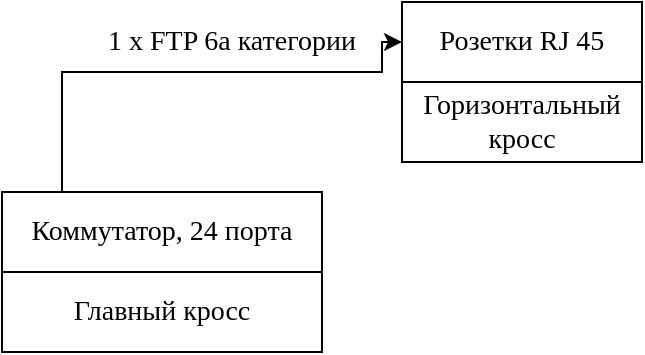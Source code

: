<mxfile version="14.1.8" type="device" pages="2"><diagram id="C5RBs43oDa-KdzZeNtuy" name="Интернат"><mxGraphModel dx="1086" dy="515" grid="1" gridSize="10" guides="1" tooltips="1" connect="1" arrows="1" fold="1" page="1" pageScale="1" pageWidth="413" pageHeight="291" math="0" shadow="0"><root><mxCell id="WIyWlLk6GJQsqaUBKTNV-0"/><mxCell id="WIyWlLk6GJQsqaUBKTNV-1" parent="WIyWlLk6GJQsqaUBKTNV-0"/><mxCell id="MLVaDP5jJ2VsM6U7ZkIV-49" style="edgeStyle=orthogonalEdgeStyle;rounded=0;orthogonalLoop=1;jettySize=auto;html=1;exitX=0.75;exitY=0;exitDx=0;exitDy=0;entryX=0;entryY=0.5;entryDx=0;entryDy=0;fontFamily=Times New Roman;fontSize=14;" parent="WIyWlLk6GJQsqaUBKTNV-1" source="MLVaDP5jJ2VsM6U7ZkIV-3" target="MLVaDP5jJ2VsM6U7ZkIV-47" edge="1"><mxGeometry relative="1" as="geometry"><Array as="points"><mxPoint x="77" y="435"/><mxPoint x="77" y="375"/><mxPoint x="237" y="375"/><mxPoint x="237" y="360"/></Array></mxGeometry></mxCell><mxCell id="MLVaDP5jJ2VsM6U7ZkIV-3" value="Коммутатор, 24 порта" style="rounded=0;whiteSpace=wrap;html=1;fillColor=none;fontFamily=Times New Roman;fontSize=14;" parent="WIyWlLk6GJQsqaUBKTNV-1" vertex="1"><mxGeometry x="47" y="435" width="160" height="40" as="geometry"/></mxCell><mxCell id="MLVaDP5jJ2VsM6U7ZkIV-5" value="Главный кросс" style="rounded=0;whiteSpace=wrap;html=1;fillColor=none;fontFamily=Times New Roman;fontSize=14;" parent="WIyWlLk6GJQsqaUBKTNV-1" vertex="1"><mxGeometry x="47" y="475" width="160" height="40" as="geometry"/></mxCell><mxCell id="MLVaDP5jJ2VsM6U7ZkIV-47" value="Розетки RJ 45" style="rounded=0;whiteSpace=wrap;html=1;fillColor=none;fontFamily=Times New Roman;fontSize=14;" parent="WIyWlLk6GJQsqaUBKTNV-1" vertex="1"><mxGeometry x="247" y="340" width="120" height="40" as="geometry"/></mxCell><mxCell id="MLVaDP5jJ2VsM6U7ZkIV-48" value="Горизонтальный кросс" style="rounded=0;whiteSpace=wrap;html=1;fillColor=none;fontFamily=Times New Roman;fontSize=14;" parent="WIyWlLk6GJQsqaUBKTNV-1" vertex="1"><mxGeometry x="247" y="380" width="120" height="40" as="geometry"/></mxCell><mxCell id="MLVaDP5jJ2VsM6U7ZkIV-50" value="&lt;font style=&quot;font-size: 14px&quot;&gt;1 x FTP 6a категории&lt;/font&gt;" style="text;html=1;strokeColor=none;fillColor=none;align=center;verticalAlign=middle;whiteSpace=wrap;rounded=0;fontFamily=Times New Roman;fontSize=14;" parent="WIyWlLk6GJQsqaUBKTNV-1" vertex="1"><mxGeometry x="97" y="350" width="130" height="20" as="geometry"/></mxCell></root></mxGraphModel></diagram><diagram id="ZYDwAi6GxYoM6Q-YcRcQ" name="Лицей"><mxGraphModel dx="1086" dy="806" grid="1" gridSize="10" guides="1" tooltips="1" connect="1" arrows="1" fold="1" page="1" pageScale="1" pageWidth="1169" pageHeight="827" math="0" shadow="0"><root><mxCell id="BJnt51NP-7SR8NiId2_N-0"/><mxCell id="BJnt51NP-7SR8NiId2_N-1" parent="BJnt51NP-7SR8NiId2_N-0"/><mxCell id="My1aF9LuGMqjTTJmKekX-0" style="edgeStyle=orthogonalEdgeStyle;rounded=0;orthogonalLoop=1;jettySize=auto;html=1;exitX=0.25;exitY=0;exitDx=0;exitDy=0;entryX=0;entryY=0.5;entryDx=0;entryDy=0;" parent="BJnt51NP-7SR8NiId2_N-1" source="8a2ixZRBOz2_rAIL5Xu6-0" target="8a2ixZRBOz2_rAIL5Xu6-2" edge="1"><mxGeometry relative="1" as="geometry"><Array as="points"><mxPoint x="30" y="360"/><mxPoint x="30" y="70"/></Array></mxGeometry></mxCell><mxCell id="My1aF9LuGMqjTTJmKekX-1" style="edgeStyle=orthogonalEdgeStyle;rounded=0;orthogonalLoop=1;jettySize=auto;html=1;exitX=0.5;exitY=0;exitDx=0;exitDy=0;entryX=0;entryY=0.5;entryDx=0;entryDy=0;" parent="BJnt51NP-7SR8NiId2_N-1" source="8a2ixZRBOz2_rAIL5Xu6-0" target="CXvs3H2Hj7teGI4opl2w-1" edge="1"><mxGeometry relative="1" as="geometry"><Array as="points"><mxPoint x="60" y="360"/><mxPoint x="60" y="160"/></Array></mxGeometry></mxCell><mxCell id="My1aF9LuGMqjTTJmKekX-2" style="edgeStyle=orthogonalEdgeStyle;rounded=0;orthogonalLoop=1;jettySize=auto;html=1;exitX=0.75;exitY=0;exitDx=0;exitDy=0;entryX=0;entryY=0.5;entryDx=0;entryDy=0;" parent="BJnt51NP-7SR8NiId2_N-1" source="8a2ixZRBOz2_rAIL5Xu6-0" target="CXvs3H2Hj7teGI4opl2w-11" edge="1"><mxGeometry relative="1" as="geometry"><Array as="points"><mxPoint x="80" y="360"/><mxPoint x="80" y="270"/></Array></mxGeometry></mxCell><mxCell id="My1aF9LuGMqjTTJmKekX-3" style="edgeStyle=orthogonalEdgeStyle;rounded=0;orthogonalLoop=1;jettySize=auto;html=1;exitX=0.75;exitY=0;exitDx=0;exitDy=0;entryX=0;entryY=0.5;entryDx=0;entryDy=0;" parent="BJnt51NP-7SR8NiId2_N-1" source="8a2ixZRBOz2_rAIL5Xu6-0" target="CXvs3H2Hj7teGI4opl2w-3" edge="1"><mxGeometry relative="1" as="geometry"><Array as="points"><mxPoint x="100" y="360"/><mxPoint x="100" y="330"/></Array></mxGeometry></mxCell><mxCell id="My1aF9LuGMqjTTJmKekX-4" style="edgeStyle=orthogonalEdgeStyle;rounded=0;orthogonalLoop=1;jettySize=auto;html=1;exitX=1;exitY=0.5;exitDx=0;exitDy=0;entryX=0;entryY=0.5;entryDx=0;entryDy=0;" parent="BJnt51NP-7SR8NiId2_N-1" source="8a2ixZRBOz2_rAIL5Xu6-0" target="CXvs3H2Hj7teGI4opl2w-5" edge="1"><mxGeometry relative="1" as="geometry"><Array as="points"><mxPoint x="170" y="410"/><mxPoint x="380" y="410"/><mxPoint x="380" y="490"/></Array></mxGeometry></mxCell><mxCell id="8a2ixZRBOz2_rAIL5Xu6-0" value="Коммутатор, 24 порта" style="rounded=0;whiteSpace=wrap;html=1;fillColor=none;fontFamily=Times New Roman;fontSize=14;" parent="BJnt51NP-7SR8NiId2_N-1" vertex="1"><mxGeometry x="10" y="360" width="160" height="40" as="geometry"/></mxCell><mxCell id="My1aF9LuGMqjTTJmKekX-6" style="edgeStyle=orthogonalEdgeStyle;rounded=0;orthogonalLoop=1;jettySize=auto;html=1;exitX=0.75;exitY=1;exitDx=0;exitDy=0;entryX=0;entryY=0.5;entryDx=0;entryDy=0;" parent="BJnt51NP-7SR8NiId2_N-1" source="8a2ixZRBOz2_rAIL5Xu6-1" target="CXvs3H2Hj7teGI4opl2w-7" edge="1"><mxGeometry relative="1" as="geometry"/></mxCell><mxCell id="My1aF9LuGMqjTTJmKekX-7" style="edgeStyle=orthogonalEdgeStyle;rounded=0;orthogonalLoop=1;jettySize=auto;html=1;exitX=0.5;exitY=1;exitDx=0;exitDy=0;entryX=0;entryY=0.5;entryDx=0;entryDy=0;" parent="BJnt51NP-7SR8NiId2_N-1" source="8a2ixZRBOz2_rAIL5Xu6-1" target="CXvs3H2Hj7teGI4opl2w-9" edge="1"><mxGeometry relative="1" as="geometry"/></mxCell><mxCell id="8a2ixZRBOz2_rAIL5Xu6-1" value="Главный кросс" style="rounded=0;whiteSpace=wrap;html=1;fillColor=none;fontFamily=Times New Roman;fontSize=14;" parent="BJnt51NP-7SR8NiId2_N-1" vertex="1"><mxGeometry x="10" y="400" width="160" height="40" as="geometry"/></mxCell><mxCell id="8a2ixZRBOz2_rAIL5Xu6-2" value="Коммутатор, 24 порта" style="rounded=0;whiteSpace=wrap;html=1;fillColor=none;fontFamily=Times New Roman;fontSize=14;" parent="BJnt51NP-7SR8NiId2_N-1" vertex="1"><mxGeometry x="820" y="50" width="160" height="40" as="geometry"/></mxCell><mxCell id="CXvs3H2Hj7teGI4opl2w-0" value="Горизонтальный кросс" style="rounded=0;whiteSpace=wrap;html=1;fillColor=none;fontFamily=Times New Roman;fontSize=14;" parent="BJnt51NP-7SR8NiId2_N-1" vertex="1"><mxGeometry x="820" y="90" width="160" height="40" as="geometry"/></mxCell><mxCell id="CXvs3H2Hj7teGI4opl2w-1" value="Коммутатор, 24 порта" style="rounded=0;whiteSpace=wrap;html=1;fillColor=none;fontFamily=Times New Roman;fontSize=14;" parent="BJnt51NP-7SR8NiId2_N-1" vertex="1"><mxGeometry x="490" y="140" width="160" height="40" as="geometry"/></mxCell><mxCell id="CXvs3H2Hj7teGI4opl2w-2" value="Горизонтальный кросс" style="rounded=0;whiteSpace=wrap;html=1;fillColor=none;fontFamily=Times New Roman;fontSize=14;" parent="BJnt51NP-7SR8NiId2_N-1" vertex="1"><mxGeometry x="490" y="180" width="160" height="40" as="geometry"/></mxCell><mxCell id="CXvs3H2Hj7teGI4opl2w-3" value="Коммутатор, 24 порта" style="rounded=0;whiteSpace=wrap;html=1;fillColor=none;fontFamily=Times New Roman;fontSize=14;" parent="BJnt51NP-7SR8NiId2_N-1" vertex="1"><mxGeometry x="490" y="310" width="160" height="40" as="geometry"/></mxCell><mxCell id="CXvs3H2Hj7teGI4opl2w-4" value="Горизонтальный кросс" style="rounded=0;whiteSpace=wrap;html=1;fillColor=none;fontFamily=Times New Roman;fontSize=14;" parent="BJnt51NP-7SR8NiId2_N-1" vertex="1"><mxGeometry x="490" y="350" width="160" height="40" as="geometry"/></mxCell><mxCell id="CXvs3H2Hj7teGI4opl2w-5" value="Коммутатор, 24 порта" style="rounded=0;whiteSpace=wrap;html=1;fillColor=none;fontFamily=Times New Roman;fontSize=14;" parent="BJnt51NP-7SR8NiId2_N-1" vertex="1"><mxGeometry x="820" y="470" width="160" height="40" as="geometry"/></mxCell><mxCell id="CXvs3H2Hj7teGI4opl2w-6" value="Горизонтальный кросс" style="rounded=0;whiteSpace=wrap;html=1;fillColor=none;fontFamily=Times New Roman;fontSize=14;" parent="BJnt51NP-7SR8NiId2_N-1" vertex="1"><mxGeometry x="820" y="510" width="160" height="40" as="geometry"/></mxCell><mxCell id="CXvs3H2Hj7teGI4opl2w-7" value="Коммутатор, 24 порта" style="rounded=0;whiteSpace=wrap;html=1;fillColor=none;fontFamily=Times New Roman;fontSize=14;" parent="BJnt51NP-7SR8NiId2_N-1" vertex="1"><mxGeometry x="490" y="530" width="160" height="40" as="geometry"/></mxCell><mxCell id="CXvs3H2Hj7teGI4opl2w-8" value="Горизонтальный кросс" style="rounded=0;whiteSpace=wrap;html=1;fillColor=none;fontFamily=Times New Roman;fontSize=14;" parent="BJnt51NP-7SR8NiId2_N-1" vertex="1"><mxGeometry x="490" y="570" width="160" height="40" as="geometry"/></mxCell><mxCell id="CXvs3H2Hj7teGI4opl2w-9" value="Коммутатор, 24 порта" style="rounded=0;whiteSpace=wrap;html=1;fillColor=none;fontFamily=Times New Roman;fontSize=14;" parent="BJnt51NP-7SR8NiId2_N-1" vertex="1"><mxGeometry x="820" y="660" width="160" height="40" as="geometry"/></mxCell><mxCell id="CXvs3H2Hj7teGI4opl2w-10" value="Горизонтальный кросс" style="rounded=0;whiteSpace=wrap;html=1;fillColor=none;fontFamily=Times New Roman;fontSize=14;" parent="BJnt51NP-7SR8NiId2_N-1" vertex="1"><mxGeometry x="820" y="700" width="160" height="40" as="geometry"/></mxCell><mxCell id="CXvs3H2Hj7teGI4opl2w-11" value="Коммутатор, 24&amp;nbsp;порта" style="rounded=0;whiteSpace=wrap;html=1;fillColor=none;fontFamily=Times New Roman;fontSize=14;" parent="BJnt51NP-7SR8NiId2_N-1" vertex="1"><mxGeometry x="820" y="250" width="160" height="40" as="geometry"/></mxCell><mxCell id="CXvs3H2Hj7teGI4opl2w-12" value="Горизонтальный кросс" style="rounded=0;whiteSpace=wrap;html=1;fillColor=none;fontFamily=Times New Roman;fontSize=14;" parent="BJnt51NP-7SR8NiId2_N-1" vertex="1"><mxGeometry x="820" y="290" width="160" height="40" as="geometry"/></mxCell><mxCell id="I1u2zI0GDgi96qPCN9OD-0" value="&lt;font style=&quot;font-size: 14px&quot;&gt;1 x FTP 6a категории&lt;/font&gt;" style="text;html=1;strokeColor=none;fillColor=none;align=center;verticalAlign=middle;whiteSpace=wrap;rounded=0;fontFamily=Times New Roman;fontSize=14;" parent="BJnt51NP-7SR8NiId2_N-1" vertex="1"><mxGeometry x="530" y="40" width="130" height="20" as="geometry"/></mxCell><mxCell id="I1u2zI0GDgi96qPCN9OD-1" value="&lt;font style=&quot;font-size: 14px&quot;&gt;1 x FTP 6a категории&lt;/font&gt;" style="text;html=1;strokeColor=none;fillColor=none;align=center;verticalAlign=middle;whiteSpace=wrap;rounded=0;fontFamily=Times New Roman;fontSize=14;" parent="BJnt51NP-7SR8NiId2_N-1" vertex="1"><mxGeometry x="320" y="130" width="130" height="20" as="geometry"/></mxCell><mxCell id="I1u2zI0GDgi96qPCN9OD-2" value="&lt;font style=&quot;font-size: 14px&quot;&gt;1 x FTP 6a категории&lt;/font&gt;" style="text;html=1;strokeColor=none;fillColor=none;align=center;verticalAlign=middle;whiteSpace=wrap;rounded=0;fontFamily=Times New Roman;fontSize=14;" parent="BJnt51NP-7SR8NiId2_N-1" vertex="1"><mxGeometry x="530" y="240" width="130" height="20" as="geometry"/></mxCell><mxCell id="I1u2zI0GDgi96qPCN9OD-3" value="&lt;font style=&quot;font-size: 14px&quot;&gt;1 x FTP 6a категории&lt;/font&gt;" style="text;html=1;strokeColor=none;fillColor=none;align=center;verticalAlign=middle;whiteSpace=wrap;rounded=0;fontFamily=Times New Roman;fontSize=14;" parent="BJnt51NP-7SR8NiId2_N-1" vertex="1"><mxGeometry x="320" y="300" width="130" height="20" as="geometry"/></mxCell><mxCell id="I1u2zI0GDgi96qPCN9OD-4" value="&lt;font style=&quot;font-size: 14px&quot;&gt;1 x FTP 6a категории&lt;/font&gt;" style="text;html=1;strokeColor=none;fillColor=none;align=center;verticalAlign=middle;whiteSpace=wrap;rounded=0;fontFamily=Times New Roman;fontSize=14;" parent="BJnt51NP-7SR8NiId2_N-1" vertex="1"><mxGeometry x="520" y="460" width="130" height="20" as="geometry"/></mxCell><mxCell id="I1u2zI0GDgi96qPCN9OD-5" value="&lt;font style=&quot;font-size: 14px&quot;&gt;1 x FTP 6a категории&lt;/font&gt;" style="text;html=1;strokeColor=none;fillColor=none;align=center;verticalAlign=middle;whiteSpace=wrap;rounded=0;fontFamily=Times New Roman;fontSize=14;" parent="BJnt51NP-7SR8NiId2_N-1" vertex="1"><mxGeometry x="320" y="530" width="130" height="20" as="geometry"/></mxCell><mxCell id="I1u2zI0GDgi96qPCN9OD-6" value="&lt;font style=&quot;font-size: 14px&quot;&gt;1 x FTP 6a категории&lt;/font&gt;" style="text;html=1;strokeColor=none;fillColor=none;align=center;verticalAlign=middle;whiteSpace=wrap;rounded=0;fontFamily=Times New Roman;fontSize=14;" parent="BJnt51NP-7SR8NiId2_N-1" vertex="1"><mxGeometry x="520" y="650" width="130" height="20" as="geometry"/></mxCell></root></mxGraphModel></diagram></mxfile>